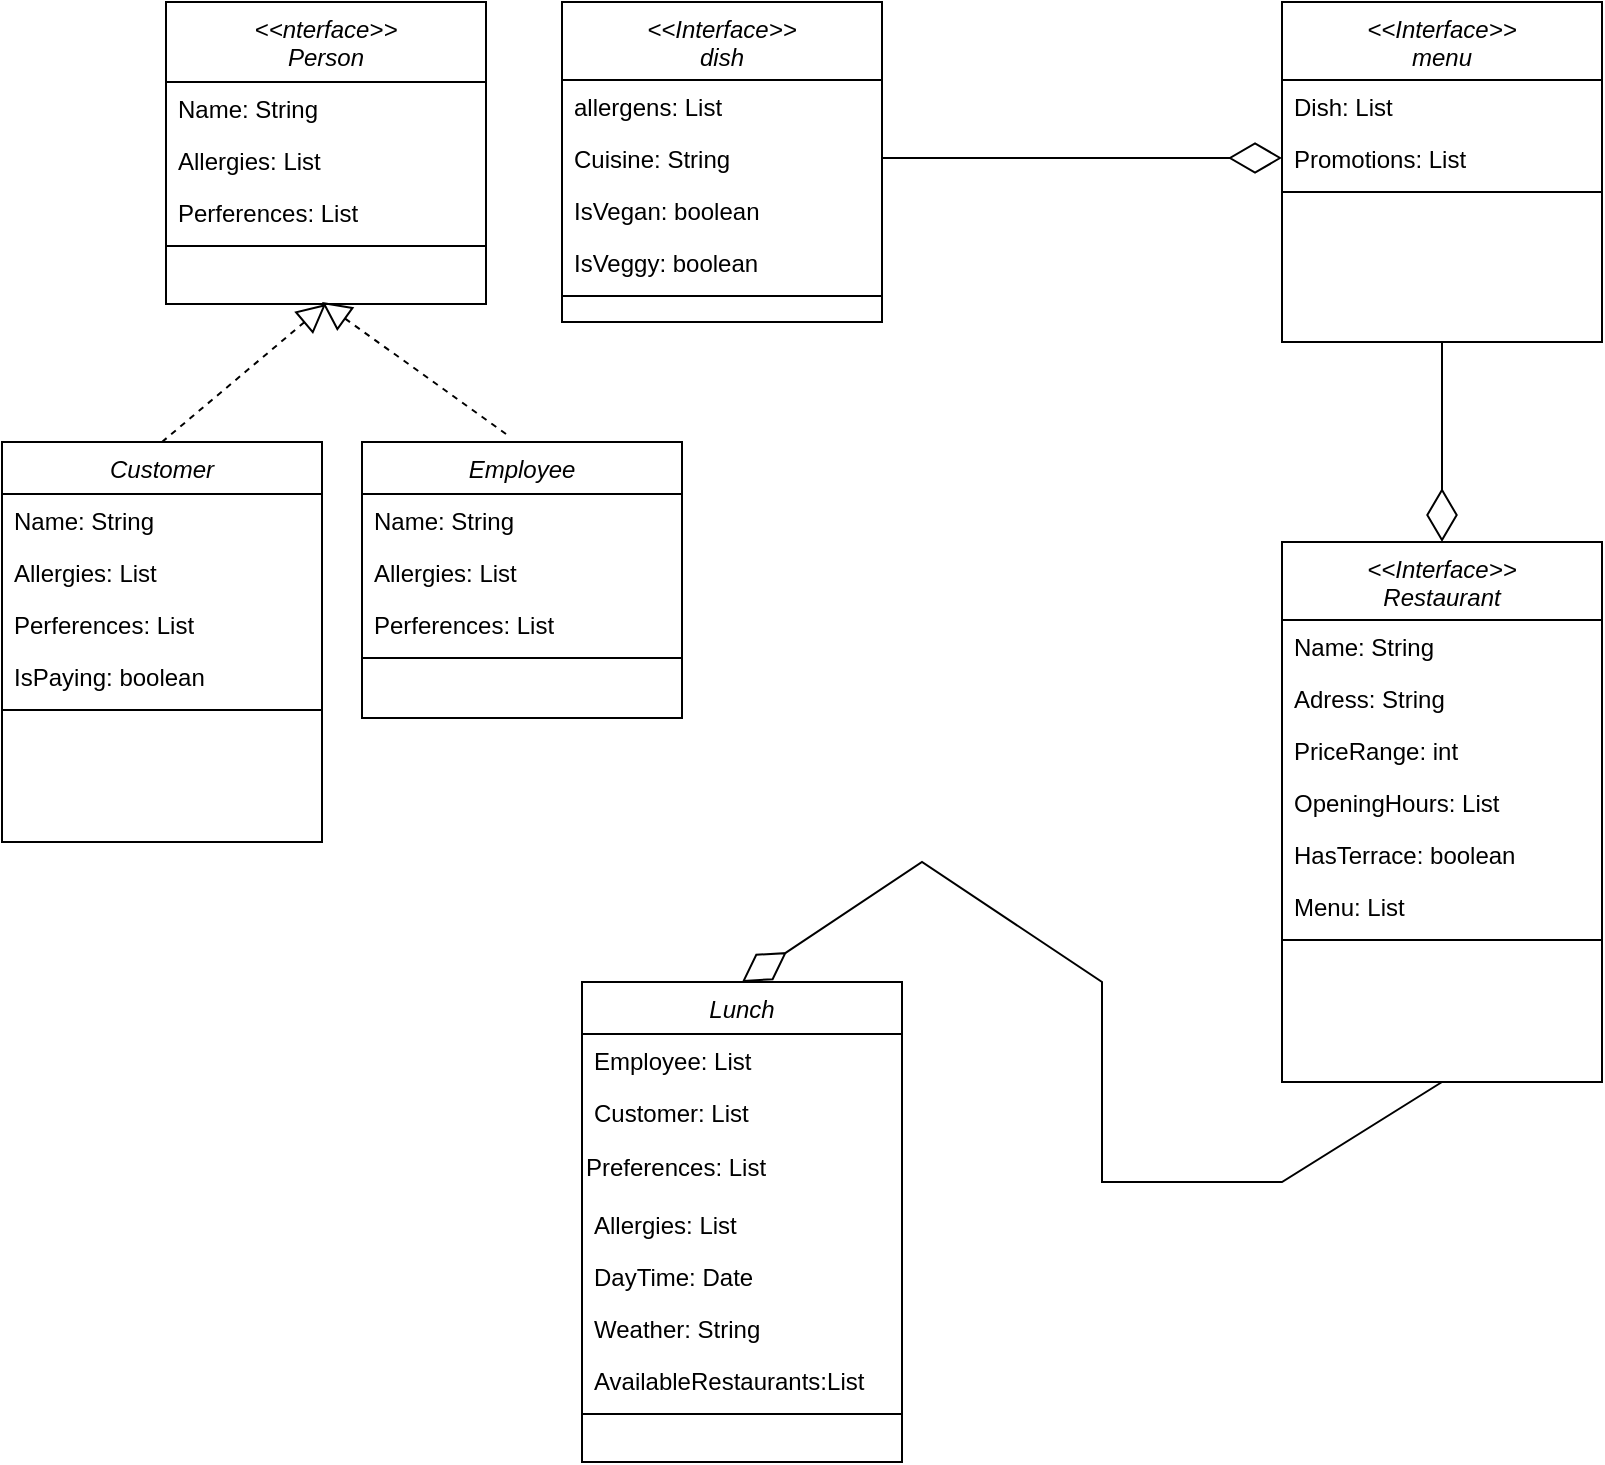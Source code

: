 <mxfile version="22.0.6" type="github">
  <diagram id="C5RBs43oDa-KdzZeNtuy" name="Page-1">
    <mxGraphModel dx="1386" dy="793" grid="1" gridSize="10" guides="1" tooltips="1" connect="1" arrows="1" fold="1" page="1" pageScale="1" pageWidth="827" pageHeight="1169" math="0" shadow="0">
      <root>
        <mxCell id="WIyWlLk6GJQsqaUBKTNV-0" />
        <mxCell id="WIyWlLk6GJQsqaUBKTNV-1" parent="WIyWlLk6GJQsqaUBKTNV-0" />
        <mxCell id="zkfFHV4jXpPFQw0GAbJ--0" value="Employee" style="swimlane;fontStyle=2;align=center;verticalAlign=top;childLayout=stackLayout;horizontal=1;startSize=26;horizontalStack=0;resizeParent=1;resizeLast=0;collapsible=1;marginBottom=0;rounded=0;shadow=0;strokeWidth=1;" parent="WIyWlLk6GJQsqaUBKTNV-1" vertex="1">
          <mxGeometry x="180" y="240" width="160" height="138" as="geometry">
            <mxRectangle x="80" y="70" width="160" height="26" as="alternateBounds" />
          </mxGeometry>
        </mxCell>
        <mxCell id="zkfFHV4jXpPFQw0GAbJ--1" value="Name: String" style="text;align=left;verticalAlign=top;spacingLeft=4;spacingRight=4;overflow=hidden;rotatable=0;points=[[0,0.5],[1,0.5]];portConstraint=eastwest;" parent="zkfFHV4jXpPFQw0GAbJ--0" vertex="1">
          <mxGeometry y="26" width="160" height="26" as="geometry" />
        </mxCell>
        <mxCell id="zkfFHV4jXpPFQw0GAbJ--2" value="Allergies: List" style="text;align=left;verticalAlign=top;spacingLeft=4;spacingRight=4;overflow=hidden;rotatable=0;points=[[0,0.5],[1,0.5]];portConstraint=eastwest;rounded=0;shadow=0;html=0;" parent="zkfFHV4jXpPFQw0GAbJ--0" vertex="1">
          <mxGeometry y="52" width="160" height="26" as="geometry" />
        </mxCell>
        <mxCell id="zkfFHV4jXpPFQw0GAbJ--3" value="Perferences: List" style="text;align=left;verticalAlign=top;spacingLeft=4;spacingRight=4;overflow=hidden;rotatable=0;points=[[0,0.5],[1,0.5]];portConstraint=eastwest;rounded=0;shadow=0;html=0;" parent="zkfFHV4jXpPFQw0GAbJ--0" vertex="1">
          <mxGeometry y="78" width="160" height="26" as="geometry" />
        </mxCell>
        <mxCell id="zkfFHV4jXpPFQw0GAbJ--4" value="" style="line;html=1;strokeWidth=1;align=left;verticalAlign=middle;spacingTop=-1;spacingLeft=3;spacingRight=3;rotatable=0;labelPosition=right;points=[];portConstraint=eastwest;" parent="zkfFHV4jXpPFQw0GAbJ--0" vertex="1">
          <mxGeometry y="104" width="160" height="8" as="geometry" />
        </mxCell>
        <mxCell id="-YHiIYk2IxeRn-UcxMWQ-12" value="Customer" style="swimlane;fontStyle=2;align=center;verticalAlign=top;childLayout=stackLayout;horizontal=1;startSize=26;horizontalStack=0;resizeParent=1;resizeLast=0;collapsible=1;marginBottom=0;rounded=0;shadow=0;strokeWidth=1;" vertex="1" parent="WIyWlLk6GJQsqaUBKTNV-1">
          <mxGeometry y="240" width="160" height="200" as="geometry">
            <mxRectangle x="80" y="70" width="160" height="26" as="alternateBounds" />
          </mxGeometry>
        </mxCell>
        <mxCell id="-YHiIYk2IxeRn-UcxMWQ-13" value="Name: String" style="text;align=left;verticalAlign=top;spacingLeft=4;spacingRight=4;overflow=hidden;rotatable=0;points=[[0,0.5],[1,0.5]];portConstraint=eastwest;" vertex="1" parent="-YHiIYk2IxeRn-UcxMWQ-12">
          <mxGeometry y="26" width="160" height="26" as="geometry" />
        </mxCell>
        <mxCell id="-YHiIYk2IxeRn-UcxMWQ-14" value="Allergies: List" style="text;align=left;verticalAlign=top;spacingLeft=4;spacingRight=4;overflow=hidden;rotatable=0;points=[[0,0.5],[1,0.5]];portConstraint=eastwest;rounded=0;shadow=0;html=0;" vertex="1" parent="-YHiIYk2IxeRn-UcxMWQ-12">
          <mxGeometry y="52" width="160" height="26" as="geometry" />
        </mxCell>
        <mxCell id="-YHiIYk2IxeRn-UcxMWQ-15" value="Perferences: List" style="text;align=left;verticalAlign=top;spacingLeft=4;spacingRight=4;overflow=hidden;rotatable=0;points=[[0,0.5],[1,0.5]];portConstraint=eastwest;rounded=0;shadow=0;html=0;" vertex="1" parent="-YHiIYk2IxeRn-UcxMWQ-12">
          <mxGeometry y="78" width="160" height="26" as="geometry" />
        </mxCell>
        <mxCell id="-YHiIYk2IxeRn-UcxMWQ-64" value="IsPaying: boolean" style="text;align=left;verticalAlign=top;spacingLeft=4;spacingRight=4;overflow=hidden;rotatable=0;points=[[0,0.5],[1,0.5]];portConstraint=eastwest;rounded=0;shadow=0;html=0;" vertex="1" parent="-YHiIYk2IxeRn-UcxMWQ-12">
          <mxGeometry y="104" width="160" height="26" as="geometry" />
        </mxCell>
        <mxCell id="-YHiIYk2IxeRn-UcxMWQ-16" value="" style="line;html=1;strokeWidth=1;align=left;verticalAlign=middle;spacingTop=-1;spacingLeft=3;spacingRight=3;rotatable=0;labelPosition=right;points=[];portConstraint=eastwest;" vertex="1" parent="-YHiIYk2IxeRn-UcxMWQ-12">
          <mxGeometry y="130" width="160" height="8" as="geometry" />
        </mxCell>
        <mxCell id="-YHiIYk2IxeRn-UcxMWQ-22" value="&lt;&lt;nterface&gt;&gt;&#xa;Person" style="swimlane;fontStyle=2;align=center;verticalAlign=top;childLayout=stackLayout;horizontal=1;startSize=40;horizontalStack=0;resizeParent=1;resizeLast=0;collapsible=1;marginBottom=0;rounded=0;shadow=0;strokeWidth=1;" vertex="1" parent="WIyWlLk6GJQsqaUBKTNV-1">
          <mxGeometry x="82" y="20" width="160" height="151" as="geometry">
            <mxRectangle x="80" y="70" width="160" height="26" as="alternateBounds" />
          </mxGeometry>
        </mxCell>
        <mxCell id="-YHiIYk2IxeRn-UcxMWQ-23" value="Name: String" style="text;align=left;verticalAlign=top;spacingLeft=4;spacingRight=4;overflow=hidden;rotatable=0;points=[[0,0.5],[1,0.5]];portConstraint=eastwest;" vertex="1" parent="-YHiIYk2IxeRn-UcxMWQ-22">
          <mxGeometry y="40" width="160" height="26" as="geometry" />
        </mxCell>
        <mxCell id="-YHiIYk2IxeRn-UcxMWQ-24" value="Allergies: List" style="text;align=left;verticalAlign=top;spacingLeft=4;spacingRight=4;overflow=hidden;rotatable=0;points=[[0,0.5],[1,0.5]];portConstraint=eastwest;rounded=0;shadow=0;html=0;" vertex="1" parent="-YHiIYk2IxeRn-UcxMWQ-22">
          <mxGeometry y="66" width="160" height="26" as="geometry" />
        </mxCell>
        <mxCell id="-YHiIYk2IxeRn-UcxMWQ-25" value="Perferences: List" style="text;align=left;verticalAlign=top;spacingLeft=4;spacingRight=4;overflow=hidden;rotatable=0;points=[[0,0.5],[1,0.5]];portConstraint=eastwest;rounded=0;shadow=0;html=0;" vertex="1" parent="-YHiIYk2IxeRn-UcxMWQ-22">
          <mxGeometry y="92" width="160" height="26" as="geometry" />
        </mxCell>
        <mxCell id="-YHiIYk2IxeRn-UcxMWQ-26" value="" style="line;html=1;strokeWidth=1;align=left;verticalAlign=middle;spacingTop=-1;spacingLeft=3;spacingRight=3;rotatable=0;labelPosition=right;points=[];portConstraint=eastwest;" vertex="1" parent="-YHiIYk2IxeRn-UcxMWQ-22">
          <mxGeometry y="118" width="160" height="8" as="geometry" />
        </mxCell>
        <mxCell id="-YHiIYk2IxeRn-UcxMWQ-30" value="&lt;&lt;Interface&gt;&gt;&#xa;Restaurant" style="swimlane;fontStyle=2;align=center;verticalAlign=top;childLayout=stackLayout;horizontal=1;startSize=39;horizontalStack=0;resizeParent=1;resizeLast=0;collapsible=1;marginBottom=0;rounded=0;shadow=0;strokeWidth=1;" vertex="1" parent="WIyWlLk6GJQsqaUBKTNV-1">
          <mxGeometry x="640" y="290" width="160" height="270" as="geometry">
            <mxRectangle x="80" y="70" width="160" height="26" as="alternateBounds" />
          </mxGeometry>
        </mxCell>
        <mxCell id="-YHiIYk2IxeRn-UcxMWQ-31" value="Name: String" style="text;align=left;verticalAlign=top;spacingLeft=4;spacingRight=4;overflow=hidden;rotatable=0;points=[[0,0.5],[1,0.5]];portConstraint=eastwest;" vertex="1" parent="-YHiIYk2IxeRn-UcxMWQ-30">
          <mxGeometry y="39" width="160" height="26" as="geometry" />
        </mxCell>
        <mxCell id="-YHiIYk2IxeRn-UcxMWQ-32" value="Adress: String" style="text;align=left;verticalAlign=top;spacingLeft=4;spacingRight=4;overflow=hidden;rotatable=0;points=[[0,0.5],[1,0.5]];portConstraint=eastwest;rounded=0;shadow=0;html=0;" vertex="1" parent="-YHiIYk2IxeRn-UcxMWQ-30">
          <mxGeometry y="65" width="160" height="26" as="geometry" />
        </mxCell>
        <mxCell id="-YHiIYk2IxeRn-UcxMWQ-63" value="PriceRange: int" style="text;align=left;verticalAlign=top;spacingLeft=4;spacingRight=4;overflow=hidden;rotatable=0;points=[[0,0.5],[1,0.5]];portConstraint=eastwest;rounded=0;shadow=0;html=0;" vertex="1" parent="-YHiIYk2IxeRn-UcxMWQ-30">
          <mxGeometry y="91" width="160" height="26" as="geometry" />
        </mxCell>
        <mxCell id="-YHiIYk2IxeRn-UcxMWQ-33" value="OpeningHours: List" style="text;align=left;verticalAlign=top;spacingLeft=4;spacingRight=4;overflow=hidden;rotatable=0;points=[[0,0.5],[1,0.5]];portConstraint=eastwest;rounded=0;shadow=0;html=0;" vertex="1" parent="-YHiIYk2IxeRn-UcxMWQ-30">
          <mxGeometry y="117" width="160" height="26" as="geometry" />
        </mxCell>
        <mxCell id="-YHiIYk2IxeRn-UcxMWQ-73" value="HasTerrace: boolean" style="text;align=left;verticalAlign=top;spacingLeft=4;spacingRight=4;overflow=hidden;rotatable=0;points=[[0,0.5],[1,0.5]];portConstraint=eastwest;rounded=0;shadow=0;html=0;" vertex="1" parent="-YHiIYk2IxeRn-UcxMWQ-30">
          <mxGeometry y="143" width="160" height="26" as="geometry" />
        </mxCell>
        <mxCell id="-YHiIYk2IxeRn-UcxMWQ-69" value="Menu: List" style="text;align=left;verticalAlign=top;spacingLeft=4;spacingRight=4;overflow=hidden;rotatable=0;points=[[0,0.5],[1,0.5]];portConstraint=eastwest;rounded=0;shadow=0;html=0;" vertex="1" parent="-YHiIYk2IxeRn-UcxMWQ-30">
          <mxGeometry y="169" width="160" height="26" as="geometry" />
        </mxCell>
        <mxCell id="-YHiIYk2IxeRn-UcxMWQ-34" value="" style="line;html=1;strokeWidth=1;align=left;verticalAlign=middle;spacingTop=-1;spacingLeft=3;spacingRight=3;rotatable=0;labelPosition=right;points=[];portConstraint=eastwest;" vertex="1" parent="-YHiIYk2IxeRn-UcxMWQ-30">
          <mxGeometry y="195" width="160" height="8" as="geometry" />
        </mxCell>
        <mxCell id="-YHiIYk2IxeRn-UcxMWQ-35" value="&lt;&lt;Interface&gt;&gt;&#xa;menu" style="swimlane;fontStyle=2;align=center;verticalAlign=top;childLayout=stackLayout;horizontal=1;startSize=39;horizontalStack=0;resizeParent=1;resizeLast=0;collapsible=1;marginBottom=0;rounded=0;shadow=0;strokeWidth=1;" vertex="1" parent="WIyWlLk6GJQsqaUBKTNV-1">
          <mxGeometry x="640" y="20" width="160" height="170" as="geometry">
            <mxRectangle x="80" y="70" width="160" height="26" as="alternateBounds" />
          </mxGeometry>
        </mxCell>
        <mxCell id="-YHiIYk2IxeRn-UcxMWQ-36" value="Dish: List" style="text;align=left;verticalAlign=top;spacingLeft=4;spacingRight=4;overflow=hidden;rotatable=0;points=[[0,0.5],[1,0.5]];portConstraint=eastwest;" vertex="1" parent="-YHiIYk2IxeRn-UcxMWQ-35">
          <mxGeometry y="39" width="160" height="26" as="geometry" />
        </mxCell>
        <mxCell id="-YHiIYk2IxeRn-UcxMWQ-66" value="Promotions: List" style="text;align=left;verticalAlign=top;spacingLeft=4;spacingRight=4;overflow=hidden;rotatable=0;points=[[0,0.5],[1,0.5]];portConstraint=eastwest;" vertex="1" parent="-YHiIYk2IxeRn-UcxMWQ-35">
          <mxGeometry y="65" width="160" height="26" as="geometry" />
        </mxCell>
        <mxCell id="-YHiIYk2IxeRn-UcxMWQ-39" value="" style="line;html=1;strokeWidth=1;align=left;verticalAlign=middle;spacingTop=-1;spacingLeft=3;spacingRight=3;rotatable=0;labelPosition=right;points=[];portConstraint=eastwest;" vertex="1" parent="-YHiIYk2IxeRn-UcxMWQ-35">
          <mxGeometry y="91" width="160" height="8" as="geometry" />
        </mxCell>
        <mxCell id="-YHiIYk2IxeRn-UcxMWQ-40" value="&lt;&lt;Interface&gt;&gt;&#xa;dish" style="swimlane;fontStyle=2;align=center;verticalAlign=top;childLayout=stackLayout;horizontal=1;startSize=39;horizontalStack=0;resizeParent=1;resizeLast=0;collapsible=1;marginBottom=0;rounded=0;shadow=0;strokeWidth=1;" vertex="1" parent="WIyWlLk6GJQsqaUBKTNV-1">
          <mxGeometry x="280" y="20" width="160" height="160" as="geometry">
            <mxRectangle x="80" y="70" width="160" height="26" as="alternateBounds" />
          </mxGeometry>
        </mxCell>
        <mxCell id="-YHiIYk2IxeRn-UcxMWQ-41" value="allergens: List" style="text;align=left;verticalAlign=top;spacingLeft=4;spacingRight=4;overflow=hidden;rotatable=0;points=[[0,0.5],[1,0.5]];portConstraint=eastwest;" vertex="1" parent="-YHiIYk2IxeRn-UcxMWQ-40">
          <mxGeometry y="39" width="160" height="26" as="geometry" />
        </mxCell>
        <mxCell id="-YHiIYk2IxeRn-UcxMWQ-65" value="Cuisine: String" style="text;align=left;verticalAlign=top;spacingLeft=4;spacingRight=4;overflow=hidden;rotatable=0;points=[[0,0.5],[1,0.5]];portConstraint=eastwest;" vertex="1" parent="-YHiIYk2IxeRn-UcxMWQ-40">
          <mxGeometry y="65" width="160" height="26" as="geometry" />
        </mxCell>
        <mxCell id="-YHiIYk2IxeRn-UcxMWQ-67" value="IsVegan: boolean" style="text;align=left;verticalAlign=top;spacingLeft=4;spacingRight=4;overflow=hidden;rotatable=0;points=[[0,0.5],[1,0.5]];portConstraint=eastwest;" vertex="1" parent="-YHiIYk2IxeRn-UcxMWQ-40">
          <mxGeometry y="91" width="160" height="26" as="geometry" />
        </mxCell>
        <mxCell id="-YHiIYk2IxeRn-UcxMWQ-68" value="IsVeggy: boolean" style="text;align=left;verticalAlign=top;spacingLeft=4;spacingRight=4;overflow=hidden;rotatable=0;points=[[0,0.5],[1,0.5]];portConstraint=eastwest;" vertex="1" parent="-YHiIYk2IxeRn-UcxMWQ-40">
          <mxGeometry y="117" width="160" height="26" as="geometry" />
        </mxCell>
        <mxCell id="-YHiIYk2IxeRn-UcxMWQ-44" value="" style="line;html=1;strokeWidth=1;align=left;verticalAlign=middle;spacingTop=-1;spacingLeft=3;spacingRight=3;rotatable=0;labelPosition=right;points=[];portConstraint=eastwest;" vertex="1" parent="-YHiIYk2IxeRn-UcxMWQ-40">
          <mxGeometry y="143" width="160" height="8" as="geometry" />
        </mxCell>
        <mxCell id="-YHiIYk2IxeRn-UcxMWQ-55" value="Lunch" style="swimlane;fontStyle=2;align=center;verticalAlign=top;childLayout=stackLayout;horizontal=1;startSize=26;horizontalStack=0;resizeParent=1;resizeLast=0;collapsible=1;marginBottom=0;rounded=0;shadow=0;strokeWidth=1;" vertex="1" parent="WIyWlLk6GJQsqaUBKTNV-1">
          <mxGeometry x="290" y="510" width="160" height="240" as="geometry">
            <mxRectangle x="80" y="70" width="160" height="26" as="alternateBounds" />
          </mxGeometry>
        </mxCell>
        <mxCell id="-YHiIYk2IxeRn-UcxMWQ-56" value="Employee: List" style="text;align=left;verticalAlign=top;spacingLeft=4;spacingRight=4;overflow=hidden;rotatable=0;points=[[0,0.5],[1,0.5]];portConstraint=eastwest;" vertex="1" parent="-YHiIYk2IxeRn-UcxMWQ-55">
          <mxGeometry y="26" width="160" height="26" as="geometry" />
        </mxCell>
        <mxCell id="-YHiIYk2IxeRn-UcxMWQ-57" value="Customer: List" style="text;align=left;verticalAlign=top;spacingLeft=4;spacingRight=4;overflow=hidden;rotatable=0;points=[[0,0.5],[1,0.5]];portConstraint=eastwest;rounded=0;shadow=0;html=0;" vertex="1" parent="-YHiIYk2IxeRn-UcxMWQ-55">
          <mxGeometry y="52" width="160" height="26" as="geometry" />
        </mxCell>
        <mxCell id="-YHiIYk2IxeRn-UcxMWQ-61" value="Preferences: List" style="text;strokeColor=none;align=left;fillColor=none;html=1;verticalAlign=middle;whiteSpace=wrap;rounded=0;" vertex="1" parent="-YHiIYk2IxeRn-UcxMWQ-55">
          <mxGeometry y="78" width="160" height="30" as="geometry" />
        </mxCell>
        <mxCell id="-YHiIYk2IxeRn-UcxMWQ-58" value="Allergies: List" style="text;align=left;verticalAlign=top;spacingLeft=4;spacingRight=4;overflow=hidden;rotatable=0;points=[[0,0.5],[1,0.5]];portConstraint=eastwest;rounded=0;shadow=0;html=0;" vertex="1" parent="-YHiIYk2IxeRn-UcxMWQ-55">
          <mxGeometry y="108" width="160" height="26" as="geometry" />
        </mxCell>
        <mxCell id="-YHiIYk2IxeRn-UcxMWQ-84" value="DayTime: Date" style="text;align=left;verticalAlign=top;spacingLeft=4;spacingRight=4;overflow=hidden;rotatable=0;points=[[0,0.5],[1,0.5]];portConstraint=eastwest;rounded=0;shadow=0;html=0;" vertex="1" parent="-YHiIYk2IxeRn-UcxMWQ-55">
          <mxGeometry y="134" width="160" height="26" as="geometry" />
        </mxCell>
        <mxCell id="-YHiIYk2IxeRn-UcxMWQ-70" value="Weather: String" style="text;align=left;verticalAlign=top;spacingLeft=4;spacingRight=4;overflow=hidden;rotatable=0;points=[[0,0.5],[1,0.5]];portConstraint=eastwest;rounded=0;shadow=0;html=0;" vertex="1" parent="-YHiIYk2IxeRn-UcxMWQ-55">
          <mxGeometry y="160" width="160" height="26" as="geometry" />
        </mxCell>
        <mxCell id="-YHiIYk2IxeRn-UcxMWQ-85" value="AvailableRestaurants:List" style="text;align=left;verticalAlign=top;spacingLeft=4;spacingRight=4;overflow=hidden;rotatable=0;points=[[0,0.5],[1,0.5]];portConstraint=eastwest;rounded=0;shadow=0;html=0;" vertex="1" parent="-YHiIYk2IxeRn-UcxMWQ-55">
          <mxGeometry y="186" width="160" height="26" as="geometry" />
        </mxCell>
        <mxCell id="-YHiIYk2IxeRn-UcxMWQ-59" value="" style="line;html=1;strokeWidth=1;align=left;verticalAlign=middle;spacingTop=-1;spacingLeft=3;spacingRight=3;rotatable=0;labelPosition=right;points=[];portConstraint=eastwest;" vertex="1" parent="-YHiIYk2IxeRn-UcxMWQ-55">
          <mxGeometry y="212" width="160" height="8" as="geometry" />
        </mxCell>
        <mxCell id="-YHiIYk2IxeRn-UcxMWQ-80" value="" style="endArrow=block;dashed=1;endFill=0;endSize=12;html=1;rounded=0;exitX=0.5;exitY=0;exitDx=0;exitDy=0;entryX=0.5;entryY=1;entryDx=0;entryDy=0;" edge="1" parent="WIyWlLk6GJQsqaUBKTNV-1" source="-YHiIYk2IxeRn-UcxMWQ-12" target="-YHiIYk2IxeRn-UcxMWQ-22">
          <mxGeometry width="160" relative="1" as="geometry">
            <mxPoint x="172" y="181" as="sourcePoint" />
            <mxPoint x="40" y="160" as="targetPoint" />
            <Array as="points" />
          </mxGeometry>
        </mxCell>
        <mxCell id="-YHiIYk2IxeRn-UcxMWQ-81" value="" style="endArrow=block;dashed=1;endFill=0;endSize=12;html=1;rounded=0;exitX=0.45;exitY=-0.029;exitDx=0;exitDy=0;exitPerimeter=0;" edge="1" parent="WIyWlLk6GJQsqaUBKTNV-1" source="zkfFHV4jXpPFQw0GAbJ--0">
          <mxGeometry width="160" relative="1" as="geometry">
            <mxPoint x="182" y="191" as="sourcePoint" />
            <mxPoint x="160" y="170" as="targetPoint" />
            <Array as="points" />
          </mxGeometry>
        </mxCell>
        <mxCell id="-YHiIYk2IxeRn-UcxMWQ-82" value="" style="endArrow=diamondThin;endFill=0;endSize=24;html=1;rounded=0;entryX=0;entryY=0.5;entryDx=0;entryDy=0;exitX=1;exitY=0.5;exitDx=0;exitDy=0;" edge="1" parent="WIyWlLk6GJQsqaUBKTNV-1" source="-YHiIYk2IxeRn-UcxMWQ-65" target="-YHiIYk2IxeRn-UcxMWQ-66">
          <mxGeometry width="160" relative="1" as="geometry">
            <mxPoint x="330" y="290" as="sourcePoint" />
            <mxPoint x="490" y="290" as="targetPoint" />
          </mxGeometry>
        </mxCell>
        <mxCell id="-YHiIYk2IxeRn-UcxMWQ-83" value="" style="endArrow=diamondThin;endFill=0;endSize=24;html=1;rounded=0;entryX=0.5;entryY=0;entryDx=0;entryDy=0;exitX=0.5;exitY=1;exitDx=0;exitDy=0;" edge="1" parent="WIyWlLk6GJQsqaUBKTNV-1" source="-YHiIYk2IxeRn-UcxMWQ-35" target="-YHiIYk2IxeRn-UcxMWQ-30">
          <mxGeometry width="160" relative="1" as="geometry">
            <mxPoint x="330" y="290" as="sourcePoint" />
            <mxPoint x="490" y="290" as="targetPoint" />
          </mxGeometry>
        </mxCell>
        <mxCell id="-YHiIYk2IxeRn-UcxMWQ-86" value="" style="endArrow=diamondThin;endFill=0;endSize=24;html=1;rounded=0;entryX=0.5;entryY=0;entryDx=0;entryDy=0;exitX=0.5;exitY=1;exitDx=0;exitDy=0;" edge="1" parent="WIyWlLk6GJQsqaUBKTNV-1" source="-YHiIYk2IxeRn-UcxMWQ-30" target="-YHiIYk2IxeRn-UcxMWQ-55">
          <mxGeometry width="160" relative="1" as="geometry">
            <mxPoint x="330" y="410" as="sourcePoint" />
            <mxPoint x="490" y="410" as="targetPoint" />
            <Array as="points">
              <mxPoint x="640" y="610" />
              <mxPoint x="550" y="610" />
              <mxPoint x="550" y="510" />
              <mxPoint x="460" y="450" />
            </Array>
          </mxGeometry>
        </mxCell>
      </root>
    </mxGraphModel>
  </diagram>
</mxfile>
